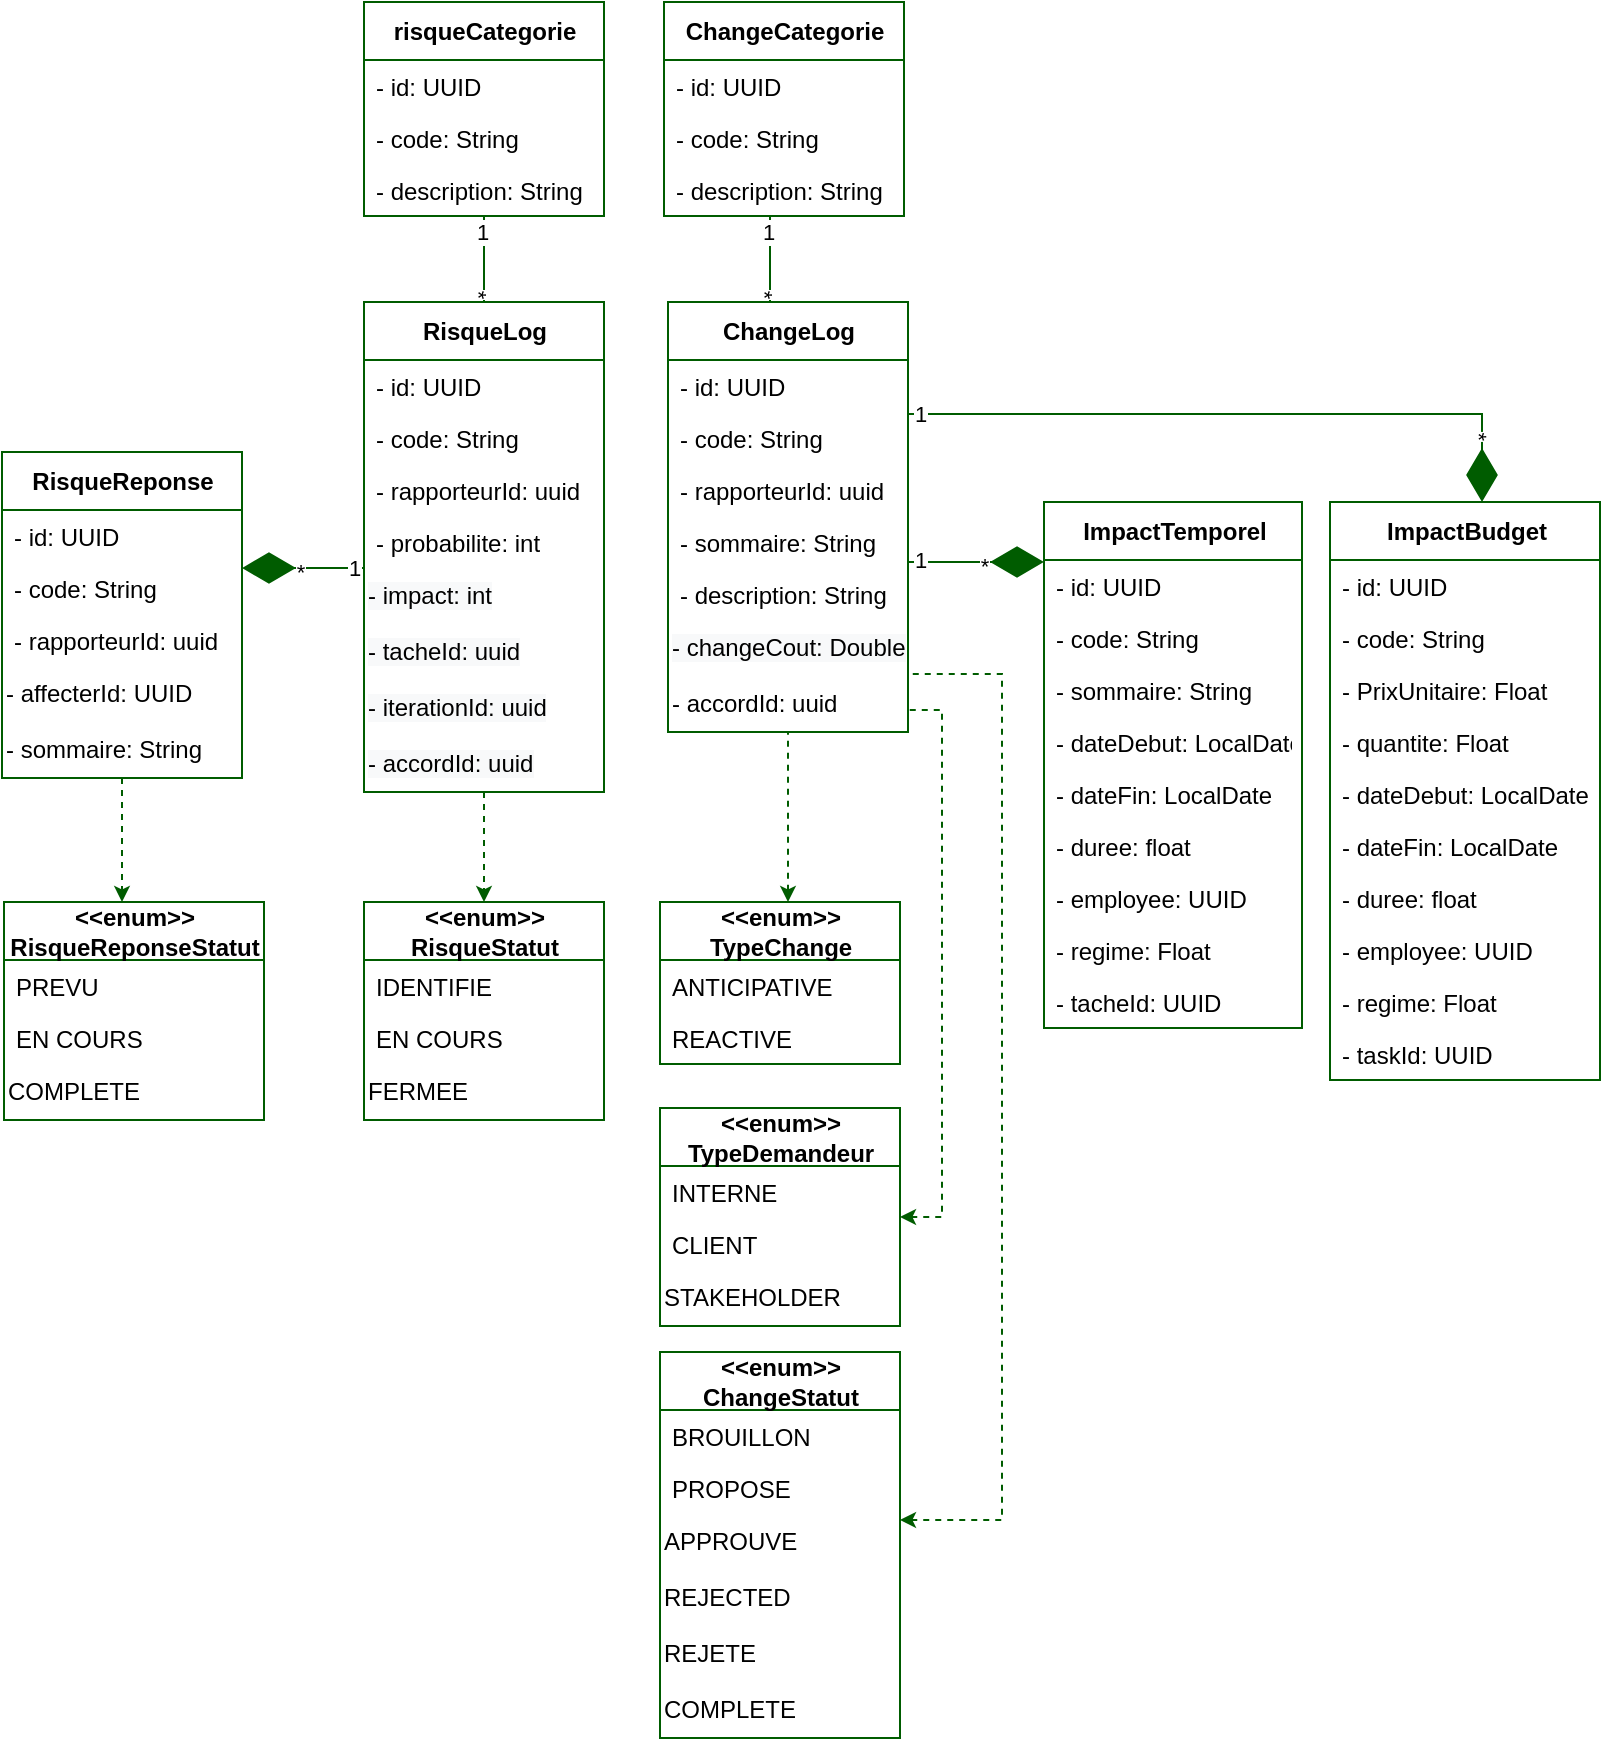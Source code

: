 <mxfile version="20.2.2" type="github">
  <diagram id="LLWJEVTxsa5PbmTnFKpJ" name="Page-1">
    <mxGraphModel dx="1185" dy="662" grid="0" gridSize="10" guides="1" tooltips="1" connect="1" arrows="1" fold="1" page="1" pageScale="1" pageWidth="827" pageHeight="1169" math="0" shadow="0">
      <root>
        <mxCell id="0" />
        <mxCell id="1" parent="0" />
        <mxCell id="CTi34olEutd1mwwNI1qa-1" value="&lt;b&gt;RisqueLog&lt;/b&gt;" style="swimlane;fontStyle=0;align=center;verticalAlign=middle;childLayout=stackLayout;horizontal=1;startSize=29;horizontalStack=0;resizeParent=1;resizeParentMax=0;resizeLast=0;collapsible=0;marginBottom=0;html=1;fontSize=12;labelPosition=center;verticalLabelPosition=middle;container=0;strokeColor=#005C00;swimlaneLine=1;rounded=0;shadow=0;glass=0;sketch=0;perimeterSpacing=0;" vertex="1" parent="1">
          <mxGeometry x="202" y="270" width="120" height="245" as="geometry" />
        </mxCell>
        <mxCell id="CTi34olEutd1mwwNI1qa-2" value="- id: UUID" style="text;strokeColor=none;fillColor=none;align=left;verticalAlign=top;spacingLeft=4;spacingRight=4;overflow=hidden;rotatable=0;points=[[0,0.5],[1,0.5]];portConstraint=eastwest;container=0;fontStyle=0" vertex="1" parent="CTi34olEutd1mwwNI1qa-1">
          <mxGeometry y="29" width="120" height="26" as="geometry" />
        </mxCell>
        <mxCell id="CTi34olEutd1mwwNI1qa-3" value="- code: String " style="text;strokeColor=none;fillColor=none;align=left;verticalAlign=top;spacingLeft=4;spacingRight=4;overflow=hidden;rotatable=0;points=[[0,0.5],[1,0.5]];portConstraint=eastwest;container=0;fontStyle=0" vertex="1" parent="CTi34olEutd1mwwNI1qa-1">
          <mxGeometry y="55" width="120" height="26" as="geometry" />
        </mxCell>
        <mxCell id="CTi34olEutd1mwwNI1qa-4" value="- rapporteurId: uuid" style="text;strokeColor=none;fillColor=none;align=left;verticalAlign=top;spacingLeft=4;spacingRight=4;overflow=hidden;rotatable=0;points=[[0,0.5],[1,0.5]];portConstraint=eastwest;container=0;fontStyle=0" vertex="1" parent="CTi34olEutd1mwwNI1qa-1">
          <mxGeometry y="81" width="120" height="26" as="geometry" />
        </mxCell>
        <mxCell id="CTi34olEutd1mwwNI1qa-5" value="- probabilite: int" style="text;strokeColor=none;fillColor=none;align=left;verticalAlign=top;spacingLeft=4;spacingRight=4;overflow=hidden;rotatable=0;points=[[0,0.5],[1,0.5]];portConstraint=eastwest;container=0;fontStyle=0" vertex="1" parent="CTi34olEutd1mwwNI1qa-1">
          <mxGeometry y="107" width="120" height="26" as="geometry" />
        </mxCell>
        <mxCell id="CTi34olEutd1mwwNI1qa-6" value="&lt;span style=&quot;color: rgb(0 , 0 , 0) ; font-family: &amp;#34;helvetica&amp;#34; ; font-size: 12px ; font-style: normal ; font-weight: 400 ; letter-spacing: normal ; text-align: left ; text-indent: 0px ; text-transform: none ; word-spacing: 0px ; background-color: rgb(248 , 249 , 250) ; display: inline ; float: none&quot;&gt;- impact: int&lt;/span&gt;" style="text;whiteSpace=wrap;html=1;" vertex="1" parent="CTi34olEutd1mwwNI1qa-1">
          <mxGeometry y="133" width="120" height="28" as="geometry" />
        </mxCell>
        <mxCell id="CTi34olEutd1mwwNI1qa-7" value="&lt;span style=&quot;color: rgb(0 , 0 , 0) ; font-family: &amp;quot;helvetica&amp;quot; ; font-size: 12px ; font-style: normal ; font-weight: 400 ; letter-spacing: normal ; text-align: left ; text-indent: 0px ; text-transform: none ; word-spacing: 0px ; background-color: rgb(248 , 249 , 250) ; display: inline ; float: none&quot;&gt;- tacheId: uuid&lt;/span&gt;" style="text;whiteSpace=wrap;html=1;" vertex="1" parent="CTi34olEutd1mwwNI1qa-1">
          <mxGeometry y="161" width="120" height="28" as="geometry" />
        </mxCell>
        <mxCell id="CTi34olEutd1mwwNI1qa-8" value="&lt;span style=&quot;color: rgb(0 , 0 , 0) ; font-family: &amp;#34;helvetica&amp;#34; ; font-size: 12px ; font-style: normal ; font-weight: 400 ; letter-spacing: normal ; text-align: left ; text-indent: 0px ; text-transform: none ; word-spacing: 0px ; background-color: rgb(248 , 249 , 250) ; display: inline ; float: none&quot;&gt;- iterationId: uuid&lt;/span&gt;" style="text;whiteSpace=wrap;html=1;" vertex="1" parent="CTi34olEutd1mwwNI1qa-1">
          <mxGeometry y="189" width="120" height="28" as="geometry" />
        </mxCell>
        <mxCell id="CTi34olEutd1mwwNI1qa-9" value="&lt;span style=&quot;color: rgb(0 , 0 , 0) ; font-family: &amp;quot;helvetica&amp;quot; ; font-size: 12px ; font-style: normal ; font-weight: 400 ; letter-spacing: normal ; text-align: left ; text-indent: 0px ; text-transform: none ; word-spacing: 0px ; background-color: rgb(248 , 249 , 250) ; display: inline ; float: none&quot;&gt;- accordId: uuid&lt;/span&gt;" style="text;whiteSpace=wrap;html=1;" vertex="1" parent="CTi34olEutd1mwwNI1qa-1">
          <mxGeometry y="217" width="120" height="28" as="geometry" />
        </mxCell>
        <mxCell id="CTi34olEutd1mwwNI1qa-10" value="&lt;b&gt;&amp;lt;&amp;lt;enum&amp;gt;&amp;gt;&lt;br&gt;RisqueStatut&lt;/b&gt;" style="swimlane;fontStyle=0;align=center;verticalAlign=middle;childLayout=stackLayout;horizontal=1;startSize=29;horizontalStack=0;resizeParent=1;resizeParentMax=0;resizeLast=0;collapsible=0;marginBottom=0;html=1;fontSize=12;labelPosition=center;verticalLabelPosition=middle;container=0;swimlaneLine=1;rounded=0;sketch=0;glass=0;strokeColor=#005C00;" vertex="1" parent="1">
          <mxGeometry x="202" y="570" width="120" height="109" as="geometry" />
        </mxCell>
        <mxCell id="CTi34olEutd1mwwNI1qa-11" value="IDENTIFIE" style="text;strokeColor=none;fillColor=none;align=left;verticalAlign=top;spacingLeft=4;spacingRight=4;overflow=hidden;rotatable=0;points=[[0,0.5],[1,0.5]];portConstraint=eastwest;container=0;fontStyle=0" vertex="1" parent="CTi34olEutd1mwwNI1qa-10">
          <mxGeometry y="29" width="120" height="26" as="geometry" />
        </mxCell>
        <mxCell id="CTi34olEutd1mwwNI1qa-12" value="EN COURS" style="text;strokeColor=none;fillColor=none;align=left;verticalAlign=top;spacingLeft=4;spacingRight=4;overflow=hidden;rotatable=0;points=[[0,0.5],[1,0.5]];portConstraint=eastwest;container=0;fontStyle=0" vertex="1" parent="CTi34olEutd1mwwNI1qa-10">
          <mxGeometry y="55" width="120" height="26" as="geometry" />
        </mxCell>
        <mxCell id="CTi34olEutd1mwwNI1qa-13" value="FERMEE" style="text;whiteSpace=wrap;html=1;fontStyle=0" vertex="1" parent="CTi34olEutd1mwwNI1qa-10">
          <mxGeometry y="81" width="120" height="28" as="geometry" />
        </mxCell>
        <mxCell id="CTi34olEutd1mwwNI1qa-14" style="edgeStyle=orthogonalEdgeStyle;rounded=0;orthogonalLoop=1;jettySize=auto;html=1;dashed=1;endSize=5;startSize=5;strokeColor=#005C00;" edge="1" parent="1" source="CTi34olEutd1mwwNI1qa-9" target="CTi34olEutd1mwwNI1qa-10">
          <mxGeometry relative="1" as="geometry" />
        </mxCell>
        <mxCell id="CTi34olEutd1mwwNI1qa-15" value="&lt;b&gt;risqueCategorie&lt;/b&gt;" style="swimlane;fontStyle=0;align=center;verticalAlign=middle;childLayout=stackLayout;horizontal=1;startSize=29;horizontalStack=0;resizeParent=1;resizeParentMax=0;resizeLast=0;collapsible=0;marginBottom=0;html=1;fontSize=12;labelPosition=center;verticalLabelPosition=middle;container=0;strokeColor=#005C00;swimlaneLine=1;rounded=0;shadow=0;glass=0;sketch=0;perimeterSpacing=0;" vertex="1" parent="1">
          <mxGeometry x="202" y="120" width="120" height="107" as="geometry" />
        </mxCell>
        <mxCell id="CTi34olEutd1mwwNI1qa-16" value="- id: UUID" style="text;strokeColor=none;fillColor=none;align=left;verticalAlign=top;spacingLeft=4;spacingRight=4;overflow=hidden;rotatable=0;points=[[0,0.5],[1,0.5]];portConstraint=eastwest;container=0;fontStyle=0" vertex="1" parent="CTi34olEutd1mwwNI1qa-15">
          <mxGeometry y="29" width="120" height="26" as="geometry" />
        </mxCell>
        <mxCell id="CTi34olEutd1mwwNI1qa-17" value="- code: String " style="text;strokeColor=none;fillColor=none;align=left;verticalAlign=top;spacingLeft=4;spacingRight=4;overflow=hidden;rotatable=0;points=[[0,0.5],[1,0.5]];portConstraint=eastwest;container=0;fontStyle=0" vertex="1" parent="CTi34olEutd1mwwNI1qa-15">
          <mxGeometry y="55" width="120" height="26" as="geometry" />
        </mxCell>
        <mxCell id="CTi34olEutd1mwwNI1qa-18" value="- description: String " style="text;strokeColor=none;fillColor=none;align=left;verticalAlign=top;spacingLeft=4;spacingRight=4;overflow=hidden;rotatable=0;points=[[0,0.5],[1,0.5]];portConstraint=eastwest;container=0;fontStyle=0" vertex="1" parent="CTi34olEutd1mwwNI1qa-15">
          <mxGeometry y="81" width="120" height="26" as="geometry" />
        </mxCell>
        <mxCell id="CTi34olEutd1mwwNI1qa-19" style="edgeStyle=orthogonalEdgeStyle;rounded=0;orthogonalLoop=1;jettySize=auto;html=1;startSize=5;endSize=5;endArrow=none;endFill=0;strokeColor=#005C00;" edge="1" parent="1" source="CTi34olEutd1mwwNI1qa-1" target="CTi34olEutd1mwwNI1qa-15">
          <mxGeometry relative="1" as="geometry">
            <Array as="points">
              <mxPoint x="262" y="246" />
              <mxPoint x="262" y="246" />
            </Array>
          </mxGeometry>
        </mxCell>
        <mxCell id="CTi34olEutd1mwwNI1qa-20" value="*" style="edgeLabel;html=1;align=center;verticalAlign=middle;resizable=0;points=[];rotation=90;" vertex="1" connectable="0" parent="CTi34olEutd1mwwNI1qa-19">
          <mxGeometry x="-0.846" relative="1" as="geometry">
            <mxPoint x="-2" y="-1" as="offset" />
          </mxGeometry>
        </mxCell>
        <mxCell id="CTi34olEutd1mwwNI1qa-21" value="1" style="edgeLabel;html=1;align=center;verticalAlign=middle;resizable=0;points=[];" vertex="1" connectable="0" parent="CTi34olEutd1mwwNI1qa-19">
          <mxGeometry x="0.913" relative="1" as="geometry">
            <mxPoint x="-1" y="6" as="offset" />
          </mxGeometry>
        </mxCell>
        <mxCell id="CTi34olEutd1mwwNI1qa-22" value="&lt;b&gt;&amp;lt;&amp;lt;enum&amp;gt;&amp;gt;&lt;/b&gt;&lt;br&gt;&lt;b&gt;RisqueReponseStatut&lt;/b&gt;" style="swimlane;fontStyle=0;align=center;verticalAlign=middle;childLayout=stackLayout;horizontal=1;startSize=29;horizontalStack=0;resizeParent=1;resizeParentMax=0;resizeLast=0;collapsible=0;marginBottom=0;html=1;fontSize=12;labelPosition=center;verticalLabelPosition=middle;container=0;swimlaneLine=1;rounded=0;sketch=0;glass=0;strokeColor=#005C00;" vertex="1" parent="1">
          <mxGeometry x="22" y="570" width="130" height="109" as="geometry" />
        </mxCell>
        <mxCell id="CTi34olEutd1mwwNI1qa-23" value="PREVU" style="text;strokeColor=none;fillColor=none;align=left;verticalAlign=top;spacingLeft=4;spacingRight=4;overflow=hidden;rotatable=0;points=[[0,0.5],[1,0.5]];portConstraint=eastwest;container=0;fontStyle=0" vertex="1" parent="CTi34olEutd1mwwNI1qa-22">
          <mxGeometry y="29" width="130" height="26" as="geometry" />
        </mxCell>
        <mxCell id="CTi34olEutd1mwwNI1qa-24" value="EN COURS" style="text;strokeColor=none;fillColor=none;align=left;verticalAlign=top;spacingLeft=4;spacingRight=4;overflow=hidden;rotatable=0;points=[[0,0.5],[1,0.5]];portConstraint=eastwest;container=0;fontStyle=0" vertex="1" parent="CTi34olEutd1mwwNI1qa-22">
          <mxGeometry y="55" width="130" height="26" as="geometry" />
        </mxCell>
        <mxCell id="CTi34olEutd1mwwNI1qa-25" value="COMPLETE" style="text;whiteSpace=wrap;html=1;fontStyle=0" vertex="1" parent="CTi34olEutd1mwwNI1qa-22">
          <mxGeometry y="81" width="130" height="28" as="geometry" />
        </mxCell>
        <mxCell id="CTi34olEutd1mwwNI1qa-26" value="&lt;b&gt;RisqueReponse&lt;/b&gt;" style="swimlane;fontStyle=0;align=center;verticalAlign=middle;childLayout=stackLayout;horizontal=1;startSize=29;horizontalStack=0;resizeParent=1;resizeParentMax=0;resizeLast=0;collapsible=0;marginBottom=0;html=1;fontSize=12;labelPosition=center;verticalLabelPosition=middle;container=0;strokeColor=#005C00;swimlaneLine=1;rounded=0;shadow=0;glass=0;sketch=0;perimeterSpacing=0;" vertex="1" parent="1">
          <mxGeometry x="21" y="345" width="120" height="163" as="geometry" />
        </mxCell>
        <mxCell id="CTi34olEutd1mwwNI1qa-27" value="- id: UUID" style="text;strokeColor=none;fillColor=none;align=left;verticalAlign=top;spacingLeft=4;spacingRight=4;overflow=hidden;rotatable=0;points=[[0,0.5],[1,0.5]];portConstraint=eastwest;container=0;fontStyle=0" vertex="1" parent="CTi34olEutd1mwwNI1qa-26">
          <mxGeometry y="29" width="120" height="26" as="geometry" />
        </mxCell>
        <mxCell id="CTi34olEutd1mwwNI1qa-28" value="- code: String " style="text;strokeColor=none;fillColor=none;align=left;verticalAlign=top;spacingLeft=4;spacingRight=4;overflow=hidden;rotatable=0;points=[[0,0.5],[1,0.5]];portConstraint=eastwest;container=0;fontStyle=0" vertex="1" parent="CTi34olEutd1mwwNI1qa-26">
          <mxGeometry y="55" width="120" height="26" as="geometry" />
        </mxCell>
        <mxCell id="CTi34olEutd1mwwNI1qa-29" value="- rapporteurId: uuid" style="text;strokeColor=none;fillColor=none;align=left;verticalAlign=top;spacingLeft=4;spacingRight=4;overflow=hidden;rotatable=0;points=[[0,0.5],[1,0.5]];portConstraint=eastwest;container=0;fontStyle=0" vertex="1" parent="CTi34olEutd1mwwNI1qa-26">
          <mxGeometry y="81" width="120" height="26" as="geometry" />
        </mxCell>
        <mxCell id="CTi34olEutd1mwwNI1qa-30" value="&lt;span&gt;-&amp;nbsp;&lt;/span&gt;&lt;font face=&quot;helvetica&quot;&gt;affecterId&lt;/font&gt;&lt;span&gt;: UUID&lt;/span&gt;" style="text;whiteSpace=wrap;html=1;align=left;" vertex="1" parent="CTi34olEutd1mwwNI1qa-26">
          <mxGeometry y="107" width="120" height="28" as="geometry" />
        </mxCell>
        <mxCell id="CTi34olEutd1mwwNI1qa-31" value="&lt;span style=&quot;&quot;&gt;- sommaire: String&lt;/span&gt;" style="text;whiteSpace=wrap;html=1;align=left;" vertex="1" parent="CTi34olEutd1mwwNI1qa-26">
          <mxGeometry y="135" width="120" height="28" as="geometry" />
        </mxCell>
        <mxCell id="CTi34olEutd1mwwNI1qa-32" style="edgeStyle=orthogonalEdgeStyle;rounded=0;orthogonalLoop=1;jettySize=auto;html=1;endArrow=classic;endFill=1;startSize=5;endSize=5;dashed=1;strokeColor=#005C00;" edge="1" parent="1" source="CTi34olEutd1mwwNI1qa-26" target="CTi34olEutd1mwwNI1qa-22">
          <mxGeometry relative="1" as="geometry">
            <Array as="points">
              <mxPoint x="86" y="585" />
              <mxPoint x="86" y="585" />
            </Array>
          </mxGeometry>
        </mxCell>
        <mxCell id="CTi34olEutd1mwwNI1qa-33" style="edgeStyle=orthogonalEdgeStyle;rounded=0;orthogonalLoop=1;jettySize=auto;html=1;endArrow=none;endFill=0;startSize=5;endSize=5;strokeColor=#005C00;" edge="1" parent="1" source="CTi34olEutd1mwwNI1qa-36" target="CTi34olEutd1mwwNI1qa-44">
          <mxGeometry relative="1" as="geometry">
            <Array as="points">
              <mxPoint x="405" y="253" />
              <mxPoint x="405" y="253" />
            </Array>
          </mxGeometry>
        </mxCell>
        <mxCell id="CTi34olEutd1mwwNI1qa-34" value="*" style="edgeLabel;html=1;align=center;verticalAlign=middle;resizable=0;points=[];rotation=90;" vertex="1" connectable="0" parent="CTi34olEutd1mwwNI1qa-33">
          <mxGeometry x="-0.648" relative="1" as="geometry">
            <mxPoint x="-2" y="3" as="offset" />
          </mxGeometry>
        </mxCell>
        <mxCell id="CTi34olEutd1mwwNI1qa-35" value="1" style="edgeLabel;html=1;align=center;verticalAlign=middle;resizable=0;points=[];" vertex="1" connectable="0" parent="CTi34olEutd1mwwNI1qa-33">
          <mxGeometry x="0.733" y="-1" relative="1" as="geometry">
            <mxPoint x="-2" y="2" as="offset" />
          </mxGeometry>
        </mxCell>
        <mxCell id="CTi34olEutd1mwwNI1qa-36" value="&lt;b&gt;ChangeLog&lt;/b&gt;" style="swimlane;fontStyle=0;align=center;verticalAlign=middle;childLayout=stackLayout;horizontal=1;startSize=29;horizontalStack=0;resizeParent=1;resizeParentMax=0;resizeLast=0;collapsible=0;marginBottom=0;html=1;fontSize=12;labelPosition=center;verticalLabelPosition=middle;container=0;strokeColor=#005C00;swimlaneLine=1;rounded=0;shadow=0;glass=0;sketch=0;perimeterSpacing=0;" vertex="1" parent="1">
          <mxGeometry x="354" y="270" width="120" height="215" as="geometry" />
        </mxCell>
        <mxCell id="CTi34olEutd1mwwNI1qa-37" value="- id: UUID" style="text;strokeColor=none;fillColor=none;align=left;verticalAlign=top;spacingLeft=4;spacingRight=4;overflow=hidden;rotatable=0;points=[[0,0.5],[1,0.5]];portConstraint=eastwest;container=0;fontStyle=0" vertex="1" parent="CTi34olEutd1mwwNI1qa-36">
          <mxGeometry y="29" width="120" height="26" as="geometry" />
        </mxCell>
        <mxCell id="CTi34olEutd1mwwNI1qa-38" value="- code: String " style="text;strokeColor=none;fillColor=none;align=left;verticalAlign=top;spacingLeft=4;spacingRight=4;overflow=hidden;rotatable=0;points=[[0,0.5],[1,0.5]];portConstraint=eastwest;container=0;fontStyle=0" vertex="1" parent="CTi34olEutd1mwwNI1qa-36">
          <mxGeometry y="55" width="120" height="26" as="geometry" />
        </mxCell>
        <mxCell id="CTi34olEutd1mwwNI1qa-39" value="- rapporteurId: uuid" style="text;strokeColor=none;fillColor=none;align=left;verticalAlign=top;spacingLeft=4;spacingRight=4;overflow=hidden;rotatable=0;points=[[0,0.5],[1,0.5]];portConstraint=eastwest;container=0;fontStyle=0" vertex="1" parent="CTi34olEutd1mwwNI1qa-36">
          <mxGeometry y="81" width="120" height="26" as="geometry" />
        </mxCell>
        <mxCell id="CTi34olEutd1mwwNI1qa-40" value="- sommaire: String" style="text;strokeColor=none;fillColor=none;align=left;verticalAlign=top;spacingLeft=4;spacingRight=4;overflow=hidden;rotatable=0;points=[[0,0.5],[1,0.5]];portConstraint=eastwest;container=0;fontStyle=0" vertex="1" parent="CTi34olEutd1mwwNI1qa-36">
          <mxGeometry y="107" width="120" height="26" as="geometry" />
        </mxCell>
        <mxCell id="CTi34olEutd1mwwNI1qa-41" value="- description: String" style="text;strokeColor=none;fillColor=none;align=left;verticalAlign=top;spacingLeft=4;spacingRight=4;overflow=hidden;rotatable=0;points=[[0,0.5],[1,0.5]];portConstraint=eastwest;container=0;fontStyle=0" vertex="1" parent="CTi34olEutd1mwwNI1qa-36">
          <mxGeometry y="133" width="120" height="26" as="geometry" />
        </mxCell>
        <mxCell id="CTi34olEutd1mwwNI1qa-42" value="&lt;span style=&quot;color: rgb(0 , 0 , 0) ; font-family: &amp;quot;helvetica&amp;quot; ; font-size: 12px ; font-style: normal ; font-weight: 400 ; letter-spacing: normal ; text-align: left ; text-indent: 0px ; text-transform: none ; word-spacing: 0px ; background-color: rgb(248 , 249 , 250) ; display: inline ; float: none&quot;&gt;- changeCout: Double&lt;/span&gt;" style="text;whiteSpace=wrap;html=1;" vertex="1" parent="CTi34olEutd1mwwNI1qa-36">
          <mxGeometry y="159" width="120" height="28" as="geometry" />
        </mxCell>
        <mxCell id="CTi34olEutd1mwwNI1qa-43" value="&lt;span style=&quot;font-family: helvetica;&quot;&gt;- accordId: uuid&lt;/span&gt;" style="text;whiteSpace=wrap;html=1;" vertex="1" parent="CTi34olEutd1mwwNI1qa-36">
          <mxGeometry y="187" width="120" height="28" as="geometry" />
        </mxCell>
        <mxCell id="CTi34olEutd1mwwNI1qa-44" value="&lt;b&gt;ChangeCategorie&lt;/b&gt;" style="swimlane;fontStyle=0;align=center;verticalAlign=middle;childLayout=stackLayout;horizontal=1;startSize=29;horizontalStack=0;resizeParent=1;resizeParentMax=0;resizeLast=0;collapsible=0;marginBottom=0;html=1;fontSize=12;labelPosition=center;verticalLabelPosition=middle;container=0;strokeColor=#005C00;swimlaneLine=1;rounded=0;shadow=0;glass=0;sketch=0;perimeterSpacing=0;" vertex="1" parent="1">
          <mxGeometry x="352" y="120" width="120" height="107" as="geometry" />
        </mxCell>
        <mxCell id="CTi34olEutd1mwwNI1qa-45" value="- id: UUID" style="text;strokeColor=none;fillColor=none;align=left;verticalAlign=top;spacingLeft=4;spacingRight=4;overflow=hidden;rotatable=0;points=[[0,0.5],[1,0.5]];portConstraint=eastwest;container=0;fontStyle=0" vertex="1" parent="CTi34olEutd1mwwNI1qa-44">
          <mxGeometry y="29" width="120" height="26" as="geometry" />
        </mxCell>
        <mxCell id="CTi34olEutd1mwwNI1qa-46" value="- code: String " style="text;strokeColor=none;fillColor=none;align=left;verticalAlign=top;spacingLeft=4;spacingRight=4;overflow=hidden;rotatable=0;points=[[0,0.5],[1,0.5]];portConstraint=eastwest;container=0;fontStyle=0" vertex="1" parent="CTi34olEutd1mwwNI1qa-44">
          <mxGeometry y="55" width="120" height="26" as="geometry" />
        </mxCell>
        <mxCell id="CTi34olEutd1mwwNI1qa-47" value="- description: String " style="text;strokeColor=none;fillColor=none;align=left;verticalAlign=top;spacingLeft=4;spacingRight=4;overflow=hidden;rotatable=0;points=[[0,0.5],[1,0.5]];portConstraint=eastwest;container=0;fontStyle=0" vertex="1" parent="CTi34olEutd1mwwNI1qa-44">
          <mxGeometry y="81" width="120" height="26" as="geometry" />
        </mxCell>
        <mxCell id="CTi34olEutd1mwwNI1qa-48" style="edgeStyle=orthogonalEdgeStyle;rounded=0;orthogonalLoop=1;jettySize=auto;html=1;endArrow=none;endFill=0;startSize=5;endSize=5;dashed=1;startArrow=classic;startFill=1;strokeColor=#005C00;" edge="1" parent="1" source="CTi34olEutd1mwwNI1qa-49" target="CTi34olEutd1mwwNI1qa-36">
          <mxGeometry relative="1" as="geometry">
            <Array as="points">
              <mxPoint x="491" y="728" />
              <mxPoint x="491" y="474" />
            </Array>
          </mxGeometry>
        </mxCell>
        <mxCell id="CTi34olEutd1mwwNI1qa-49" value="&lt;b&gt;&amp;lt;&amp;lt;enum&amp;gt;&amp;gt;&lt;/b&gt;&lt;br&gt;&lt;b&gt;TypeDemandeur&lt;/b&gt;" style="swimlane;fontStyle=0;align=center;verticalAlign=middle;childLayout=stackLayout;horizontal=1;startSize=29;horizontalStack=0;resizeParent=1;resizeParentMax=0;resizeLast=0;collapsible=0;marginBottom=0;html=1;fontSize=12;labelPosition=center;verticalLabelPosition=middle;container=0;swimlaneLine=1;rounded=0;sketch=0;glass=0;strokeColor=#005C00;" vertex="1" parent="1">
          <mxGeometry x="350" y="673" width="120" height="109" as="geometry" />
        </mxCell>
        <mxCell id="CTi34olEutd1mwwNI1qa-50" value="INTERNE" style="text;strokeColor=none;fillColor=none;align=left;verticalAlign=top;spacingLeft=4;spacingRight=4;overflow=hidden;rotatable=0;points=[[0,0.5],[1,0.5]];portConstraint=eastwest;container=0;fontStyle=0" vertex="1" parent="CTi34olEutd1mwwNI1qa-49">
          <mxGeometry y="29" width="120" height="26" as="geometry" />
        </mxCell>
        <mxCell id="CTi34olEutd1mwwNI1qa-51" value="CLIENT" style="text;strokeColor=none;fillColor=none;align=left;verticalAlign=top;spacingLeft=4;spacingRight=4;overflow=hidden;rotatable=0;points=[[0,0.5],[1,0.5]];portConstraint=eastwest;container=0;fontStyle=0" vertex="1" parent="CTi34olEutd1mwwNI1qa-49">
          <mxGeometry y="55" width="120" height="26" as="geometry" />
        </mxCell>
        <mxCell id="CTi34olEutd1mwwNI1qa-52" value="STAKEHOLDER" style="text;whiteSpace=wrap;html=1;fontStyle=0" vertex="1" parent="CTi34olEutd1mwwNI1qa-49">
          <mxGeometry y="81" width="120" height="28" as="geometry" />
        </mxCell>
        <mxCell id="CTi34olEutd1mwwNI1qa-53" style="edgeStyle=orthogonalEdgeStyle;rounded=0;orthogonalLoop=1;jettySize=auto;html=1;dashed=1;startArrow=classic;startFill=1;endArrow=none;endFill=0;startSize=5;endSize=5;strokeColor=#005C00;" edge="1" parent="1" source="CTi34olEutd1mwwNI1qa-54" target="CTi34olEutd1mwwNI1qa-36">
          <mxGeometry relative="1" as="geometry">
            <Array as="points">
              <mxPoint x="521" y="879" />
              <mxPoint x="521" y="456" />
            </Array>
          </mxGeometry>
        </mxCell>
        <mxCell id="CTi34olEutd1mwwNI1qa-54" value="&lt;b&gt;&amp;lt;&amp;lt;enum&amp;gt;&amp;gt;&lt;br&gt;&lt;/b&gt;&lt;b&gt;ChangeStatut&lt;/b&gt;&lt;b&gt;&lt;br&gt;&lt;/b&gt;" style="swimlane;fontStyle=0;align=center;verticalAlign=middle;childLayout=stackLayout;horizontal=1;startSize=29;horizontalStack=0;resizeParent=1;resizeParentMax=0;resizeLast=0;collapsible=0;marginBottom=0;html=1;fontSize=12;labelPosition=center;verticalLabelPosition=middle;container=0;swimlaneLine=1;rounded=0;sketch=0;glass=0;strokeColor=#005C00;" vertex="1" parent="1">
          <mxGeometry x="350" y="795" width="120" height="193" as="geometry" />
        </mxCell>
        <mxCell id="CTi34olEutd1mwwNI1qa-55" value="BROUILLON" style="text;strokeColor=none;fillColor=none;align=left;verticalAlign=top;spacingLeft=4;spacingRight=4;overflow=hidden;rotatable=0;points=[[0,0.5],[1,0.5]];portConstraint=eastwest;container=0;fontStyle=0" vertex="1" parent="CTi34olEutd1mwwNI1qa-54">
          <mxGeometry y="29" width="120" height="26" as="geometry" />
        </mxCell>
        <mxCell id="CTi34olEutd1mwwNI1qa-56" value="PROPOSE" style="text;strokeColor=none;fillColor=none;align=left;verticalAlign=top;spacingLeft=4;spacingRight=4;overflow=hidden;rotatable=0;points=[[0,0.5],[1,0.5]];portConstraint=eastwest;container=0;fontStyle=0" vertex="1" parent="CTi34olEutd1mwwNI1qa-54">
          <mxGeometry y="55" width="120" height="26" as="geometry" />
        </mxCell>
        <mxCell id="CTi34olEutd1mwwNI1qa-57" value="APPROUVE" style="text;whiteSpace=wrap;html=1;fontStyle=0" vertex="1" parent="CTi34olEutd1mwwNI1qa-54">
          <mxGeometry y="81" width="120" height="28" as="geometry" />
        </mxCell>
        <mxCell id="CTi34olEutd1mwwNI1qa-58" value="REJECTED" style="text;whiteSpace=wrap;html=1;fontStyle=0" vertex="1" parent="CTi34olEutd1mwwNI1qa-54">
          <mxGeometry y="109" width="120" height="28" as="geometry" />
        </mxCell>
        <mxCell id="CTi34olEutd1mwwNI1qa-59" value="REJETE" style="text;whiteSpace=wrap;html=1;fontStyle=0" vertex="1" parent="CTi34olEutd1mwwNI1qa-54">
          <mxGeometry y="137" width="120" height="28" as="geometry" />
        </mxCell>
        <mxCell id="CTi34olEutd1mwwNI1qa-60" value="COMPLETE" style="text;whiteSpace=wrap;html=1;fontStyle=0" vertex="1" parent="CTi34olEutd1mwwNI1qa-54">
          <mxGeometry y="165" width="120" height="28" as="geometry" />
        </mxCell>
        <mxCell id="CTi34olEutd1mwwNI1qa-61" style="edgeStyle=orthogonalEdgeStyle;rounded=0;orthogonalLoop=1;jettySize=auto;html=1;dashed=1;startArrow=classic;startFill=1;endArrow=none;endFill=0;startSize=5;endSize=5;strokeColor=#005C00;" edge="1" parent="1" source="CTi34olEutd1mwwNI1qa-62" target="CTi34olEutd1mwwNI1qa-36">
          <mxGeometry relative="1" as="geometry">
            <Array as="points">
              <mxPoint x="414" y="523" />
              <mxPoint x="414" y="523" />
            </Array>
          </mxGeometry>
        </mxCell>
        <mxCell id="CTi34olEutd1mwwNI1qa-62" value="&lt;b&gt;&amp;lt;&amp;lt;enum&amp;gt;&amp;gt;&lt;/b&gt;&lt;br&gt;&lt;b&gt;Type&lt;/b&gt;&lt;b&gt;Change&lt;/b&gt;" style="swimlane;fontStyle=0;align=center;verticalAlign=middle;childLayout=stackLayout;horizontal=1;startSize=29;horizontalStack=0;resizeParent=1;resizeParentMax=0;resizeLast=0;collapsible=0;marginBottom=0;html=1;fontSize=12;labelPosition=center;verticalLabelPosition=middle;container=0;swimlaneLine=1;rounded=0;sketch=0;glass=0;strokeColor=#005C00;" vertex="1" parent="1">
          <mxGeometry x="350" y="570" width="120" height="81" as="geometry" />
        </mxCell>
        <mxCell id="CTi34olEutd1mwwNI1qa-63" value="ANTICIPATIVE" style="text;strokeColor=none;fillColor=none;align=left;verticalAlign=top;spacingLeft=4;spacingRight=4;overflow=hidden;rotatable=0;points=[[0,0.5],[1,0.5]];portConstraint=eastwest;container=0;fontStyle=0" vertex="1" parent="CTi34olEutd1mwwNI1qa-62">
          <mxGeometry y="29" width="120" height="26" as="geometry" />
        </mxCell>
        <mxCell id="CTi34olEutd1mwwNI1qa-64" value="REACTIVE" style="text;strokeColor=none;fillColor=none;align=left;verticalAlign=top;spacingLeft=4;spacingRight=4;overflow=hidden;rotatable=0;points=[[0,0.5],[1,0.5]];portConstraint=eastwest;container=0;fontStyle=0" vertex="1" parent="CTi34olEutd1mwwNI1qa-62">
          <mxGeometry y="55" width="120" height="26" as="geometry" />
        </mxCell>
        <mxCell id="CTi34olEutd1mwwNI1qa-65" value="&lt;b&gt;ImpactTemporel&lt;/b&gt;" style="swimlane;fontStyle=0;align=center;verticalAlign=middle;childLayout=stackLayout;horizontal=1;startSize=29;horizontalStack=0;resizeParent=1;resizeParentMax=0;resizeLast=0;collapsible=0;marginBottom=0;html=1;fontSize=12;labelPosition=center;verticalLabelPosition=middle;container=0;strokeColor=#005C00;swimlaneLine=1;rounded=0;shadow=0;glass=0;sketch=0;perimeterSpacing=0;" vertex="1" parent="1">
          <mxGeometry x="542" y="370" width="129" height="263" as="geometry" />
        </mxCell>
        <mxCell id="CTi34olEutd1mwwNI1qa-66" value="- id: UUID" style="text;strokeColor=none;fillColor=none;align=left;verticalAlign=top;spacingLeft=4;spacingRight=4;overflow=hidden;rotatable=0;points=[[0,0.5],[1,0.5]];portConstraint=eastwest;container=0;fontStyle=0" vertex="1" parent="CTi34olEutd1mwwNI1qa-65">
          <mxGeometry y="29" width="129" height="26" as="geometry" />
        </mxCell>
        <mxCell id="CTi34olEutd1mwwNI1qa-67" value="- code: String " style="text;strokeColor=none;fillColor=none;align=left;verticalAlign=top;spacingLeft=4;spacingRight=4;overflow=hidden;rotatable=0;points=[[0,0.5],[1,0.5]];portConstraint=eastwest;container=0;fontStyle=0" vertex="1" parent="CTi34olEutd1mwwNI1qa-65">
          <mxGeometry y="55" width="129" height="26" as="geometry" />
        </mxCell>
        <mxCell id="CTi34olEutd1mwwNI1qa-68" value="- sommaire: String" style="text;strokeColor=none;fillColor=none;align=left;verticalAlign=top;spacingLeft=4;spacingRight=4;overflow=hidden;rotatable=0;points=[[0,0.5],[1,0.5]];portConstraint=eastwest;container=0;fontStyle=0" vertex="1" parent="CTi34olEutd1mwwNI1qa-65">
          <mxGeometry y="81" width="129" height="26" as="geometry" />
        </mxCell>
        <mxCell id="CTi34olEutd1mwwNI1qa-69" value="- dateDebut: LocalDate" style="text;strokeColor=none;fillColor=none;align=left;verticalAlign=top;spacingLeft=4;spacingRight=4;overflow=hidden;rotatable=0;points=[[0,0.5],[1,0.5]];portConstraint=eastwest;container=0;fontStyle=0" vertex="1" parent="CTi34olEutd1mwwNI1qa-65">
          <mxGeometry y="107" width="129" height="26" as="geometry" />
        </mxCell>
        <mxCell id="CTi34olEutd1mwwNI1qa-70" value="- dateFin: LocalDate" style="text;strokeColor=none;fillColor=none;align=left;verticalAlign=top;spacingLeft=4;spacingRight=4;overflow=hidden;rotatable=0;points=[[0,0.5],[1,0.5]];portConstraint=eastwest;container=0;fontStyle=0" vertex="1" parent="CTi34olEutd1mwwNI1qa-65">
          <mxGeometry y="133" width="129" height="26" as="geometry" />
        </mxCell>
        <mxCell id="CTi34olEutd1mwwNI1qa-71" value="- duree: float" style="text;strokeColor=none;fillColor=none;align=left;verticalAlign=top;spacingLeft=4;spacingRight=4;overflow=hidden;rotatable=0;points=[[0,0.5],[1,0.5]];portConstraint=eastwest;container=0;fontStyle=0" vertex="1" parent="CTi34olEutd1mwwNI1qa-65">
          <mxGeometry y="159" width="129" height="26" as="geometry" />
        </mxCell>
        <mxCell id="CTi34olEutd1mwwNI1qa-72" value="- employee: UUID" style="text;strokeColor=none;fillColor=none;align=left;verticalAlign=top;spacingLeft=4;spacingRight=4;overflow=hidden;rotatable=0;points=[[0,0.5],[1,0.5]];portConstraint=eastwest;container=0;fontStyle=0" vertex="1" parent="CTi34olEutd1mwwNI1qa-65">
          <mxGeometry y="185" width="129" height="26" as="geometry" />
        </mxCell>
        <mxCell id="CTi34olEutd1mwwNI1qa-73" value="- regime: Float" style="text;strokeColor=none;fillColor=none;align=left;verticalAlign=top;spacingLeft=4;spacingRight=4;overflow=hidden;rotatable=0;points=[[0,0.5],[1,0.5]];portConstraint=eastwest;container=0;fontStyle=0" vertex="1" parent="CTi34olEutd1mwwNI1qa-65">
          <mxGeometry y="211" width="129" height="26" as="geometry" />
        </mxCell>
        <mxCell id="CTi34olEutd1mwwNI1qa-74" value="- tacheId: UUID" style="text;strokeColor=none;fillColor=none;align=left;verticalAlign=top;spacingLeft=4;spacingRight=4;overflow=hidden;rotatable=0;points=[[0,0.5],[1,0.5]];portConstraint=eastwest;container=0;fontStyle=0" vertex="1" parent="CTi34olEutd1mwwNI1qa-65">
          <mxGeometry y="237" width="129" height="26" as="geometry" />
        </mxCell>
        <mxCell id="CTi34olEutd1mwwNI1qa-75" value="&lt;b&gt;Impact&lt;/b&gt;&lt;b&gt;Budget&lt;/b&gt;" style="swimlane;fontStyle=0;align=center;verticalAlign=middle;childLayout=stackLayout;horizontal=1;startSize=29;horizontalStack=0;resizeParent=1;resizeParentMax=0;resizeLast=0;collapsible=0;marginBottom=0;html=1;fontSize=12;labelPosition=center;verticalLabelPosition=middle;container=0;strokeColor=#005C00;swimlaneLine=1;rounded=0;shadow=0;glass=0;sketch=0;perimeterSpacing=0;" vertex="1" parent="1">
          <mxGeometry x="685" y="370" width="135" height="289" as="geometry" />
        </mxCell>
        <mxCell id="CTi34olEutd1mwwNI1qa-76" value="- id: UUID" style="text;strokeColor=none;fillColor=none;align=left;verticalAlign=top;spacingLeft=4;spacingRight=4;overflow=hidden;rotatable=0;points=[[0,0.5],[1,0.5]];portConstraint=eastwest;container=0;fontStyle=0" vertex="1" parent="CTi34olEutd1mwwNI1qa-75">
          <mxGeometry y="29" width="135" height="26" as="geometry" />
        </mxCell>
        <mxCell id="CTi34olEutd1mwwNI1qa-77" value="- code: String " style="text;strokeColor=none;fillColor=none;align=left;verticalAlign=top;spacingLeft=4;spacingRight=4;overflow=hidden;rotatable=0;points=[[0,0.5],[1,0.5]];portConstraint=eastwest;container=0;fontStyle=0" vertex="1" parent="CTi34olEutd1mwwNI1qa-75">
          <mxGeometry y="55" width="135" height="26" as="geometry" />
        </mxCell>
        <mxCell id="CTi34olEutd1mwwNI1qa-78" value="- PrixUnitaire: Float" style="text;strokeColor=none;fillColor=none;align=left;verticalAlign=top;spacingLeft=4;spacingRight=4;overflow=hidden;rotatable=0;points=[[0,0.5],[1,0.5]];portConstraint=eastwest;container=0;fontStyle=0" vertex="1" parent="CTi34olEutd1mwwNI1qa-75">
          <mxGeometry y="81" width="135" height="26" as="geometry" />
        </mxCell>
        <mxCell id="CTi34olEutd1mwwNI1qa-79" value="- quantite: Float" style="text;strokeColor=none;fillColor=none;align=left;verticalAlign=top;spacingLeft=4;spacingRight=4;overflow=hidden;rotatable=0;points=[[0,0.5],[1,0.5]];portConstraint=eastwest;container=0;fontStyle=0" vertex="1" parent="CTi34olEutd1mwwNI1qa-75">
          <mxGeometry y="107" width="135" height="26" as="geometry" />
        </mxCell>
        <mxCell id="CTi34olEutd1mwwNI1qa-80" value="- dateDebut: LocalDate" style="text;strokeColor=none;fillColor=none;align=left;verticalAlign=top;spacingLeft=4;spacingRight=4;overflow=hidden;rotatable=0;points=[[0,0.5],[1,0.5]];portConstraint=eastwest;container=0;fontStyle=0" vertex="1" parent="CTi34olEutd1mwwNI1qa-75">
          <mxGeometry y="133" width="135" height="26" as="geometry" />
        </mxCell>
        <mxCell id="CTi34olEutd1mwwNI1qa-81" value="- dateFin: LocalDate" style="text;strokeColor=none;fillColor=none;align=left;verticalAlign=top;spacingLeft=4;spacingRight=4;overflow=hidden;rotatable=0;points=[[0,0.5],[1,0.5]];portConstraint=eastwest;container=0;fontStyle=0" vertex="1" parent="CTi34olEutd1mwwNI1qa-75">
          <mxGeometry y="159" width="135" height="26" as="geometry" />
        </mxCell>
        <mxCell id="CTi34olEutd1mwwNI1qa-82" value="- duree: float" style="text;strokeColor=none;fillColor=none;align=left;verticalAlign=top;spacingLeft=4;spacingRight=4;overflow=hidden;rotatable=0;points=[[0,0.5],[1,0.5]];portConstraint=eastwest;container=0;fontStyle=0" vertex="1" parent="CTi34olEutd1mwwNI1qa-75">
          <mxGeometry y="185" width="135" height="26" as="geometry" />
        </mxCell>
        <mxCell id="CTi34olEutd1mwwNI1qa-83" value="- employee: UUID" style="text;strokeColor=none;fillColor=none;align=left;verticalAlign=top;spacingLeft=4;spacingRight=4;overflow=hidden;rotatable=0;points=[[0,0.5],[1,0.5]];portConstraint=eastwest;container=0;fontStyle=0" vertex="1" parent="CTi34olEutd1mwwNI1qa-75">
          <mxGeometry y="211" width="135" height="26" as="geometry" />
        </mxCell>
        <mxCell id="CTi34olEutd1mwwNI1qa-84" value="- regime: Float" style="text;strokeColor=none;fillColor=none;align=left;verticalAlign=top;spacingLeft=4;spacingRight=4;overflow=hidden;rotatable=0;points=[[0,0.5],[1,0.5]];portConstraint=eastwest;container=0;fontStyle=0" vertex="1" parent="CTi34olEutd1mwwNI1qa-75">
          <mxGeometry y="237" width="135" height="26" as="geometry" />
        </mxCell>
        <mxCell id="CTi34olEutd1mwwNI1qa-85" value="- taskId: UUID" style="text;strokeColor=none;fillColor=none;align=left;verticalAlign=top;spacingLeft=4;spacingRight=4;overflow=hidden;rotatable=0;points=[[0,0.5],[1,0.5]];portConstraint=eastwest;container=0;fontStyle=0" vertex="1" parent="CTi34olEutd1mwwNI1qa-75">
          <mxGeometry y="263" width="135" height="26" as="geometry" />
        </mxCell>
        <mxCell id="CTi34olEutd1mwwNI1qa-86" value="" style="endArrow=diamondThin;endFill=1;endSize=24;html=1;rounded=0;strokeColor=#005C00;edgeStyle=orthogonalEdgeStyle;" edge="1" parent="1" source="CTi34olEutd1mwwNI1qa-36" target="CTi34olEutd1mwwNI1qa-75">
          <mxGeometry width="160" relative="1" as="geometry">
            <mxPoint x="717.001" y="201" as="sourcePoint" />
            <mxPoint x="717.64" y="268" as="targetPoint" />
            <Array as="points">
              <mxPoint x="761" y="326" />
            </Array>
          </mxGeometry>
        </mxCell>
        <mxCell id="CTi34olEutd1mwwNI1qa-87" value="1" style="edgeLabel;html=1;align=center;verticalAlign=middle;resizable=0;points=[];" vertex="1" connectable="0" parent="CTi34olEutd1mwwNI1qa-86">
          <mxGeometry x="-0.714" y="-1" relative="1" as="geometry">
            <mxPoint x="-42" y="-1" as="offset" />
          </mxGeometry>
        </mxCell>
        <mxCell id="CTi34olEutd1mwwNI1qa-88" value="*" style="edgeLabel;html=1;align=center;verticalAlign=middle;resizable=0;points=[];rotation=89;" vertex="1" connectable="0" parent="CTi34olEutd1mwwNI1qa-86">
          <mxGeometry x="-0.122" relative="1" as="geometry">
            <mxPoint x="140" y="11" as="offset" />
          </mxGeometry>
        </mxCell>
        <mxCell id="CTi34olEutd1mwwNI1qa-89" value="" style="endArrow=diamondThin;endFill=1;endSize=24;html=1;rounded=0;strokeColor=#005C00;edgeStyle=orthogonalEdgeStyle;" edge="1" parent="1" source="CTi34olEutd1mwwNI1qa-36" target="CTi34olEutd1mwwNI1qa-65">
          <mxGeometry width="160" relative="1" as="geometry">
            <mxPoint x="484" y="336" as="sourcePoint" />
            <mxPoint x="771" y="380" as="targetPoint" />
            <Array as="points">
              <mxPoint x="517" y="400" />
              <mxPoint x="517" y="400" />
            </Array>
          </mxGeometry>
        </mxCell>
        <mxCell id="CTi34olEutd1mwwNI1qa-90" value="1" style="edgeLabel;html=1;align=center;verticalAlign=middle;resizable=0;points=[];" vertex="1" connectable="0" parent="CTi34olEutd1mwwNI1qa-89">
          <mxGeometry x="-0.714" y="-1" relative="1" as="geometry">
            <mxPoint x="-4" y="-2" as="offset" />
          </mxGeometry>
        </mxCell>
        <mxCell id="CTi34olEutd1mwwNI1qa-91" value="*" style="edgeLabel;html=1;align=center;verticalAlign=middle;resizable=0;points=[];rotation=0;" vertex="1" connectable="0" parent="CTi34olEutd1mwwNI1qa-89">
          <mxGeometry x="-0.122" relative="1" as="geometry">
            <mxPoint x="8" y="2" as="offset" />
          </mxGeometry>
        </mxCell>
        <mxCell id="CTi34olEutd1mwwNI1qa-92" value="" style="endArrow=diamondThin;endFill=1;endSize=24;html=1;rounded=0;strokeColor=#005C00;edgeStyle=orthogonalEdgeStyle;" edge="1" parent="1" source="CTi34olEutd1mwwNI1qa-1" target="CTi34olEutd1mwwNI1qa-26">
          <mxGeometry width="160" relative="1" as="geometry">
            <mxPoint x="484" y="410.0" as="sourcePoint" />
            <mxPoint x="552.0" y="410.0" as="targetPoint" />
            <Array as="points">
              <mxPoint x="164" y="403" />
              <mxPoint x="164" y="403" />
            </Array>
          </mxGeometry>
        </mxCell>
        <mxCell id="CTi34olEutd1mwwNI1qa-93" value="1" style="edgeLabel;html=1;align=center;verticalAlign=middle;resizable=0;points=[];" vertex="1" connectable="0" parent="CTi34olEutd1mwwNI1qa-92">
          <mxGeometry x="-0.714" y="-1" relative="1" as="geometry">
            <mxPoint x="3" y="1" as="offset" />
          </mxGeometry>
        </mxCell>
        <mxCell id="CTi34olEutd1mwwNI1qa-94" value="*" style="edgeLabel;html=1;align=center;verticalAlign=middle;resizable=0;points=[];rotation=0;" vertex="1" connectable="0" parent="CTi34olEutd1mwwNI1qa-92">
          <mxGeometry x="-0.122" relative="1" as="geometry">
            <mxPoint x="-5" y="2" as="offset" />
          </mxGeometry>
        </mxCell>
      </root>
    </mxGraphModel>
  </diagram>
</mxfile>
